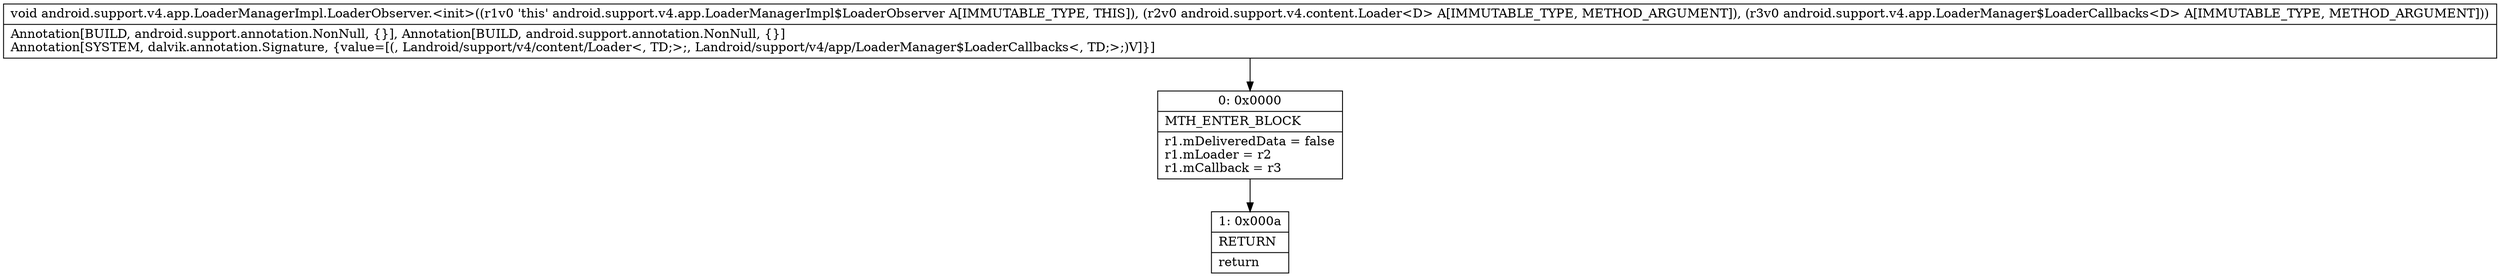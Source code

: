 digraph "CFG forandroid.support.v4.app.LoaderManagerImpl.LoaderObserver.\<init\>(Landroid\/support\/v4\/content\/Loader;Landroid\/support\/v4\/app\/LoaderManager$LoaderCallbacks;)V" {
Node_0 [shape=record,label="{0\:\ 0x0000|MTH_ENTER_BLOCK\l|r1.mDeliveredData = false\lr1.mLoader = r2\lr1.mCallback = r3\l}"];
Node_1 [shape=record,label="{1\:\ 0x000a|RETURN\l|return\l}"];
MethodNode[shape=record,label="{void android.support.v4.app.LoaderManagerImpl.LoaderObserver.\<init\>((r1v0 'this' android.support.v4.app.LoaderManagerImpl$LoaderObserver A[IMMUTABLE_TYPE, THIS]), (r2v0 android.support.v4.content.Loader\<D\> A[IMMUTABLE_TYPE, METHOD_ARGUMENT]), (r3v0 android.support.v4.app.LoaderManager$LoaderCallbacks\<D\> A[IMMUTABLE_TYPE, METHOD_ARGUMENT]))  | Annotation[BUILD, android.support.annotation.NonNull, \{\}], Annotation[BUILD, android.support.annotation.NonNull, \{\}]\lAnnotation[SYSTEM, dalvik.annotation.Signature, \{value=[(, Landroid\/support\/v4\/content\/Loader\<, TD;\>;, Landroid\/support\/v4\/app\/LoaderManager$LoaderCallbacks\<, TD;\>;)V]\}]\l}"];
MethodNode -> Node_0;
Node_0 -> Node_1;
}

